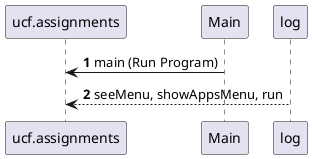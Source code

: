 @startuml
'https://plantuml.com/sequence-diagram

autonumber

ucf.assignments <- Main: main (Run Program)
ucf.assignments <-- log: seeMenu, showAppsMenu, run

@enduml